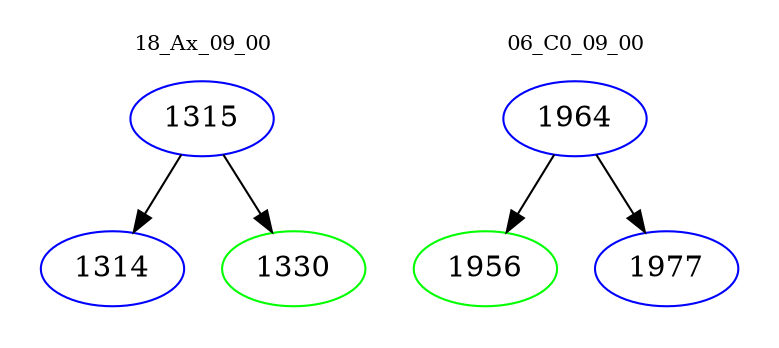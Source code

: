 digraph{
subgraph cluster_0 {
color = white
label = "18_Ax_09_00";
fontsize=10;
T0_1315 [label="1315", color="blue"]
T0_1315 -> T0_1314 [color="black"]
T0_1314 [label="1314", color="blue"]
T0_1315 -> T0_1330 [color="black"]
T0_1330 [label="1330", color="green"]
}
subgraph cluster_1 {
color = white
label = "06_C0_09_00";
fontsize=10;
T1_1964 [label="1964", color="blue"]
T1_1964 -> T1_1956 [color="black"]
T1_1956 [label="1956", color="green"]
T1_1964 -> T1_1977 [color="black"]
T1_1977 [label="1977", color="blue"]
}
}
